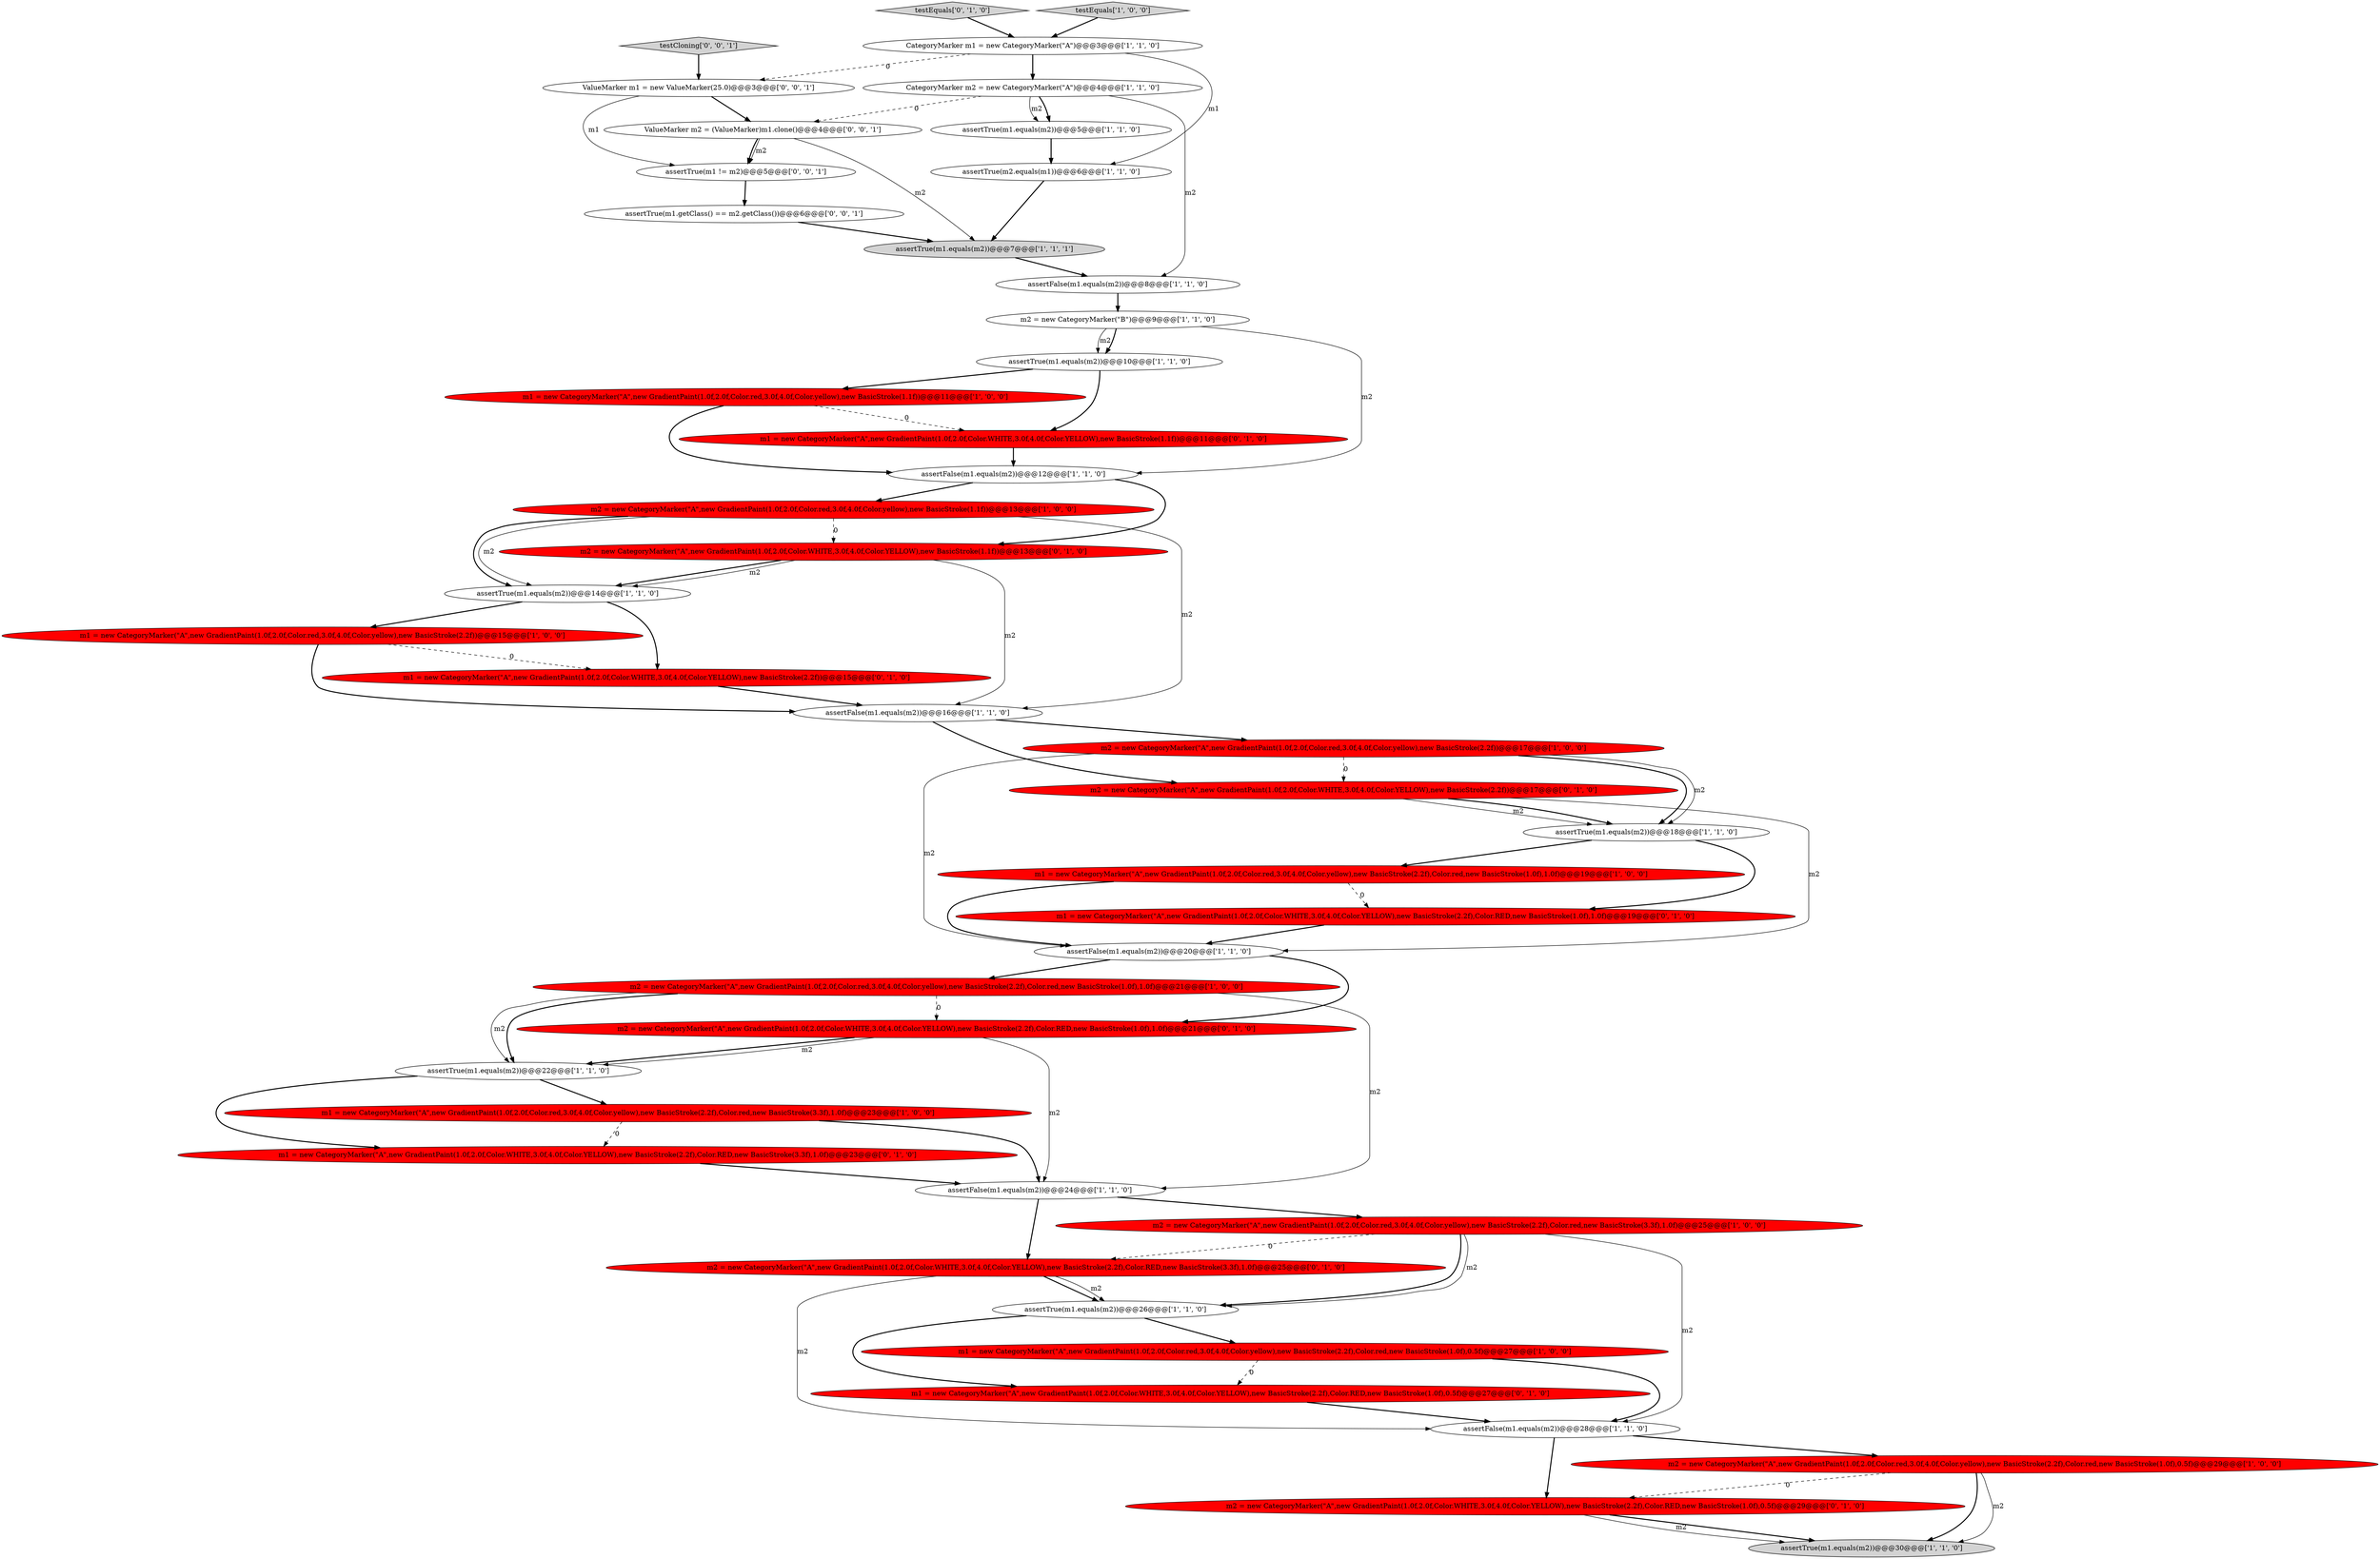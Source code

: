 digraph {
4 [style = filled, label = "CategoryMarker m1 = new CategoryMarker(\"A\")@@@3@@@['1', '1', '0']", fillcolor = white, shape = ellipse image = "AAA0AAABBB1BBB"];
3 [style = filled, label = "assertTrue(m1.equals(m2))@@@18@@@['1', '1', '0']", fillcolor = white, shape = ellipse image = "AAA0AAABBB1BBB"];
12 [style = filled, label = "m1 = new CategoryMarker(\"A\",new GradientPaint(1.0f,2.0f,Color.red,3.0f,4.0f,Color.yellow),new BasicStroke(2.2f),Color.red,new BasicStroke(3.3f),1.0f)@@@23@@@['1', '0', '0']", fillcolor = red, shape = ellipse image = "AAA1AAABBB1BBB"];
33 [style = filled, label = "m2 = new CategoryMarker(\"A\",new GradientPaint(1.0f,2.0f,Color.WHITE,3.0f,4.0f,Color.YELLOW),new BasicStroke(2.2f),Color.RED,new BasicStroke(1.0f),0.5f)@@@29@@@['0', '1', '0']", fillcolor = red, shape = ellipse image = "AAA1AAABBB2BBB"];
16 [style = filled, label = "assertFalse(m1.equals(m2))@@@28@@@['1', '1', '0']", fillcolor = white, shape = ellipse image = "AAA0AAABBB1BBB"];
39 [style = filled, label = "m1 = new CategoryMarker(\"A\",new GradientPaint(1.0f,2.0f,Color.WHITE,3.0f,4.0f,Color.YELLOW),new BasicStroke(1.1f))@@@11@@@['0', '1', '0']", fillcolor = red, shape = ellipse image = "AAA1AAABBB2BBB"];
23 [style = filled, label = "m2 = new CategoryMarker(\"A\",new GradientPaint(1.0f,2.0f,Color.red,3.0f,4.0f,Color.yellow),new BasicStroke(2.2f),Color.red,new BasicStroke(1.0f),1.0f)@@@21@@@['1', '0', '0']", fillcolor = red, shape = ellipse image = "AAA1AAABBB1BBB"];
13 [style = filled, label = "assertTrue(m1.equals(m2))@@@22@@@['1', '1', '0']", fillcolor = white, shape = ellipse image = "AAA0AAABBB1BBB"];
25 [style = filled, label = "m2 = new CategoryMarker(\"A\",new GradientPaint(1.0f,2.0f,Color.red,3.0f,4.0f,Color.yellow),new BasicStroke(2.2f))@@@17@@@['1', '0', '0']", fillcolor = red, shape = ellipse image = "AAA1AAABBB1BBB"];
30 [style = filled, label = "m2 = new CategoryMarker(\"A\",new GradientPaint(1.0f,2.0f,Color.WHITE,3.0f,4.0f,Color.YELLOW),new BasicStroke(2.2f),Color.RED,new BasicStroke(3.3f),1.0f)@@@25@@@['0', '1', '0']", fillcolor = red, shape = ellipse image = "AAA1AAABBB2BBB"];
35 [style = filled, label = "m1 = new CategoryMarker(\"A\",new GradientPaint(1.0f,2.0f,Color.WHITE,3.0f,4.0f,Color.YELLOW),new BasicStroke(2.2f),Color.RED,new BasicStroke(3.3f),1.0f)@@@23@@@['0', '1', '0']", fillcolor = red, shape = ellipse image = "AAA1AAABBB2BBB"];
37 [style = filled, label = "m1 = new CategoryMarker(\"A\",new GradientPaint(1.0f,2.0f,Color.WHITE,3.0f,4.0f,Color.YELLOW),new BasicStroke(2.2f))@@@15@@@['0', '1', '0']", fillcolor = red, shape = ellipse image = "AAA1AAABBB2BBB"];
7 [style = filled, label = "assertFalse(m1.equals(m2))@@@24@@@['1', '1', '0']", fillcolor = white, shape = ellipse image = "AAA0AAABBB1BBB"];
14 [style = filled, label = "m2 = new CategoryMarker(\"A\",new GradientPaint(1.0f,2.0f,Color.red,3.0f,4.0f,Color.yellow),new BasicStroke(2.2f),Color.red,new BasicStroke(1.0f),0.5f)@@@29@@@['1', '0', '0']", fillcolor = red, shape = ellipse image = "AAA1AAABBB1BBB"];
2 [style = filled, label = "assertFalse(m1.equals(m2))@@@16@@@['1', '1', '0']", fillcolor = white, shape = ellipse image = "AAA0AAABBB1BBB"];
24 [style = filled, label = "assertFalse(m1.equals(m2))@@@12@@@['1', '1', '0']", fillcolor = white, shape = ellipse image = "AAA0AAABBB1BBB"];
34 [style = filled, label = "testEquals['0', '1', '0']", fillcolor = lightgray, shape = diamond image = "AAA0AAABBB2BBB"];
19 [style = filled, label = "assertTrue(m1.equals(m2))@@@7@@@['1', '1', '1']", fillcolor = lightgray, shape = ellipse image = "AAA0AAABBB1BBB"];
6 [style = filled, label = "m1 = new CategoryMarker(\"A\",new GradientPaint(1.0f,2.0f,Color.red,3.0f,4.0f,Color.yellow),new BasicStroke(2.2f))@@@15@@@['1', '0', '0']", fillcolor = red, shape = ellipse image = "AAA1AAABBB1BBB"];
42 [style = filled, label = "assertTrue(m1.getClass() == m2.getClass())@@@6@@@['0', '0', '1']", fillcolor = white, shape = ellipse image = "AAA0AAABBB3BBB"];
29 [style = filled, label = "m1 = new CategoryMarker(\"A\",new GradientPaint(1.0f,2.0f,Color.WHITE,3.0f,4.0f,Color.YELLOW),new BasicStroke(2.2f),Color.RED,new BasicStroke(1.0f),0.5f)@@@27@@@['0', '1', '0']", fillcolor = red, shape = ellipse image = "AAA1AAABBB2BBB"];
28 [style = filled, label = "assertFalse(m1.equals(m2))@@@20@@@['1', '1', '0']", fillcolor = white, shape = ellipse image = "AAA0AAABBB1BBB"];
36 [style = filled, label = "m2 = new CategoryMarker(\"A\",new GradientPaint(1.0f,2.0f,Color.WHITE,3.0f,4.0f,Color.YELLOW),new BasicStroke(2.2f),Color.RED,new BasicStroke(1.0f),1.0f)@@@21@@@['0', '1', '0']", fillcolor = red, shape = ellipse image = "AAA1AAABBB2BBB"];
8 [style = filled, label = "m1 = new CategoryMarker(\"A\",new GradientPaint(1.0f,2.0f,Color.red,3.0f,4.0f,Color.yellow),new BasicStroke(1.1f))@@@11@@@['1', '0', '0']", fillcolor = red, shape = ellipse image = "AAA1AAABBB1BBB"];
11 [style = filled, label = "assertTrue(m1.equals(m2))@@@26@@@['1', '1', '0']", fillcolor = white, shape = ellipse image = "AAA0AAABBB1BBB"];
31 [style = filled, label = "m2 = new CategoryMarker(\"A\",new GradientPaint(1.0f,2.0f,Color.WHITE,3.0f,4.0f,Color.YELLOW),new BasicStroke(2.2f))@@@17@@@['0', '1', '0']", fillcolor = red, shape = ellipse image = "AAA1AAABBB2BBB"];
0 [style = filled, label = "CategoryMarker m2 = new CategoryMarker(\"A\")@@@4@@@['1', '1', '0']", fillcolor = white, shape = ellipse image = "AAA0AAABBB1BBB"];
38 [style = filled, label = "m1 = new CategoryMarker(\"A\",new GradientPaint(1.0f,2.0f,Color.WHITE,3.0f,4.0f,Color.YELLOW),new BasicStroke(2.2f),Color.RED,new BasicStroke(1.0f),1.0f)@@@19@@@['0', '1', '0']", fillcolor = red, shape = ellipse image = "AAA1AAABBB2BBB"];
21 [style = filled, label = "m2 = new CategoryMarker(\"A\",new GradientPaint(1.0f,2.0f,Color.red,3.0f,4.0f,Color.yellow),new BasicStroke(1.1f))@@@13@@@['1', '0', '0']", fillcolor = red, shape = ellipse image = "AAA1AAABBB1BBB"];
43 [style = filled, label = "assertTrue(m1 != m2)@@@5@@@['0', '0', '1']", fillcolor = white, shape = ellipse image = "AAA0AAABBB3BBB"];
5 [style = filled, label = "assertTrue(m1.equals(m2))@@@10@@@['1', '1', '0']", fillcolor = white, shape = ellipse image = "AAA0AAABBB1BBB"];
44 [style = filled, label = "ValueMarker m1 = new ValueMarker(25.0)@@@3@@@['0', '0', '1']", fillcolor = white, shape = ellipse image = "AAA0AAABBB3BBB"];
10 [style = filled, label = "m2 = new CategoryMarker(\"B\")@@@9@@@['1', '1', '0']", fillcolor = white, shape = ellipse image = "AAA0AAABBB1BBB"];
1 [style = filled, label = "m1 = new CategoryMarker(\"A\",new GradientPaint(1.0f,2.0f,Color.red,3.0f,4.0f,Color.yellow),new BasicStroke(2.2f),Color.red,new BasicStroke(1.0f),1.0f)@@@19@@@['1', '0', '0']", fillcolor = red, shape = ellipse image = "AAA1AAABBB1BBB"];
20 [style = filled, label = "assertTrue(m1.equals(m2))@@@5@@@['1', '1', '0']", fillcolor = white, shape = ellipse image = "AAA0AAABBB1BBB"];
40 [style = filled, label = "testCloning['0', '0', '1']", fillcolor = lightgray, shape = diamond image = "AAA0AAABBB3BBB"];
32 [style = filled, label = "m2 = new CategoryMarker(\"A\",new GradientPaint(1.0f,2.0f,Color.WHITE,3.0f,4.0f,Color.YELLOW),new BasicStroke(1.1f))@@@13@@@['0', '1', '0']", fillcolor = red, shape = ellipse image = "AAA1AAABBB2BBB"];
17 [style = filled, label = "assertTrue(m2.equals(m1))@@@6@@@['1', '1', '0']", fillcolor = white, shape = ellipse image = "AAA0AAABBB1BBB"];
26 [style = filled, label = "testEquals['1', '0', '0']", fillcolor = lightgray, shape = diamond image = "AAA0AAABBB1BBB"];
15 [style = filled, label = "assertTrue(m1.equals(m2))@@@30@@@['1', '1', '0']", fillcolor = lightgray, shape = ellipse image = "AAA0AAABBB1BBB"];
41 [style = filled, label = "ValueMarker m2 = (ValueMarker)m1.clone()@@@4@@@['0', '0', '1']", fillcolor = white, shape = ellipse image = "AAA0AAABBB3BBB"];
18 [style = filled, label = "m1 = new CategoryMarker(\"A\",new GradientPaint(1.0f,2.0f,Color.red,3.0f,4.0f,Color.yellow),new BasicStroke(2.2f),Color.red,new BasicStroke(1.0f),0.5f)@@@27@@@['1', '0', '0']", fillcolor = red, shape = ellipse image = "AAA1AAABBB1BBB"];
27 [style = filled, label = "assertFalse(m1.equals(m2))@@@8@@@['1', '1', '0']", fillcolor = white, shape = ellipse image = "AAA0AAABBB1BBB"];
9 [style = filled, label = "m2 = new CategoryMarker(\"A\",new GradientPaint(1.0f,2.0f,Color.red,3.0f,4.0f,Color.yellow),new BasicStroke(2.2f),Color.red,new BasicStroke(3.3f),1.0f)@@@25@@@['1', '0', '0']", fillcolor = red, shape = ellipse image = "AAA1AAABBB1BBB"];
22 [style = filled, label = "assertTrue(m1.equals(m2))@@@14@@@['1', '1', '0']", fillcolor = white, shape = ellipse image = "AAA0AAABBB1BBB"];
32->22 [style = bold, label=""];
31->3 [style = solid, label="m2"];
9->11 [style = bold, label=""];
12->35 [style = dashed, label="0"];
7->30 [style = bold, label=""];
25->28 [style = solid, label="m2"];
22->37 [style = bold, label=""];
10->5 [style = solid, label="m2"];
24->32 [style = bold, label=""];
43->42 [style = bold, label=""];
11->29 [style = bold, label=""];
39->24 [style = bold, label=""];
30->16 [style = solid, label="m2"];
3->38 [style = bold, label=""];
0->27 [style = solid, label="m2"];
12->7 [style = bold, label=""];
41->19 [style = solid, label="m2"];
7->9 [style = bold, label=""];
30->11 [style = bold, label=""];
1->28 [style = bold, label=""];
24->21 [style = bold, label=""];
23->13 [style = bold, label=""];
41->43 [style = solid, label="m2"];
16->14 [style = bold, label=""];
10->24 [style = solid, label="m2"];
1->38 [style = dashed, label="0"];
2->25 [style = bold, label=""];
35->7 [style = bold, label=""];
9->30 [style = dashed, label="0"];
42->19 [style = bold, label=""];
2->31 [style = bold, label=""];
18->29 [style = dashed, label="0"];
14->15 [style = solid, label="m2"];
28->36 [style = bold, label=""];
5->39 [style = bold, label=""];
38->28 [style = bold, label=""];
33->15 [style = bold, label=""];
23->7 [style = solid, label="m2"];
31->28 [style = solid, label="m2"];
25->3 [style = bold, label=""];
21->22 [style = solid, label="m2"];
6->37 [style = dashed, label="0"];
14->33 [style = dashed, label="0"];
26->4 [style = bold, label=""];
11->18 [style = bold, label=""];
21->32 [style = dashed, label="0"];
4->0 [style = bold, label=""];
6->2 [style = bold, label=""];
13->12 [style = bold, label=""];
0->41 [style = dashed, label="0"];
30->11 [style = solid, label="m2"];
36->7 [style = solid, label="m2"];
21->22 [style = bold, label=""];
16->33 [style = bold, label=""];
44->41 [style = bold, label=""];
33->15 [style = solid, label="m2"];
0->20 [style = bold, label=""];
14->15 [style = bold, label=""];
31->3 [style = bold, label=""];
4->17 [style = solid, label="m1"];
41->43 [style = bold, label=""];
29->16 [style = bold, label=""];
4->44 [style = dashed, label="0"];
22->6 [style = bold, label=""];
8->24 [style = bold, label=""];
21->2 [style = solid, label="m2"];
9->11 [style = solid, label="m2"];
3->1 [style = bold, label=""];
44->43 [style = solid, label="m1"];
23->13 [style = solid, label="m2"];
36->13 [style = bold, label=""];
36->13 [style = solid, label="m2"];
10->5 [style = bold, label=""];
9->16 [style = solid, label="m2"];
32->2 [style = solid, label="m2"];
28->23 [style = bold, label=""];
27->10 [style = bold, label=""];
25->31 [style = dashed, label="0"];
0->20 [style = solid, label="m2"];
37->2 [style = bold, label=""];
40->44 [style = bold, label=""];
18->16 [style = bold, label=""];
5->8 [style = bold, label=""];
20->17 [style = bold, label=""];
17->19 [style = bold, label=""];
23->36 [style = dashed, label="0"];
32->22 [style = solid, label="m2"];
8->39 [style = dashed, label="0"];
19->27 [style = bold, label=""];
34->4 [style = bold, label=""];
13->35 [style = bold, label=""];
25->3 [style = solid, label="m2"];
}
